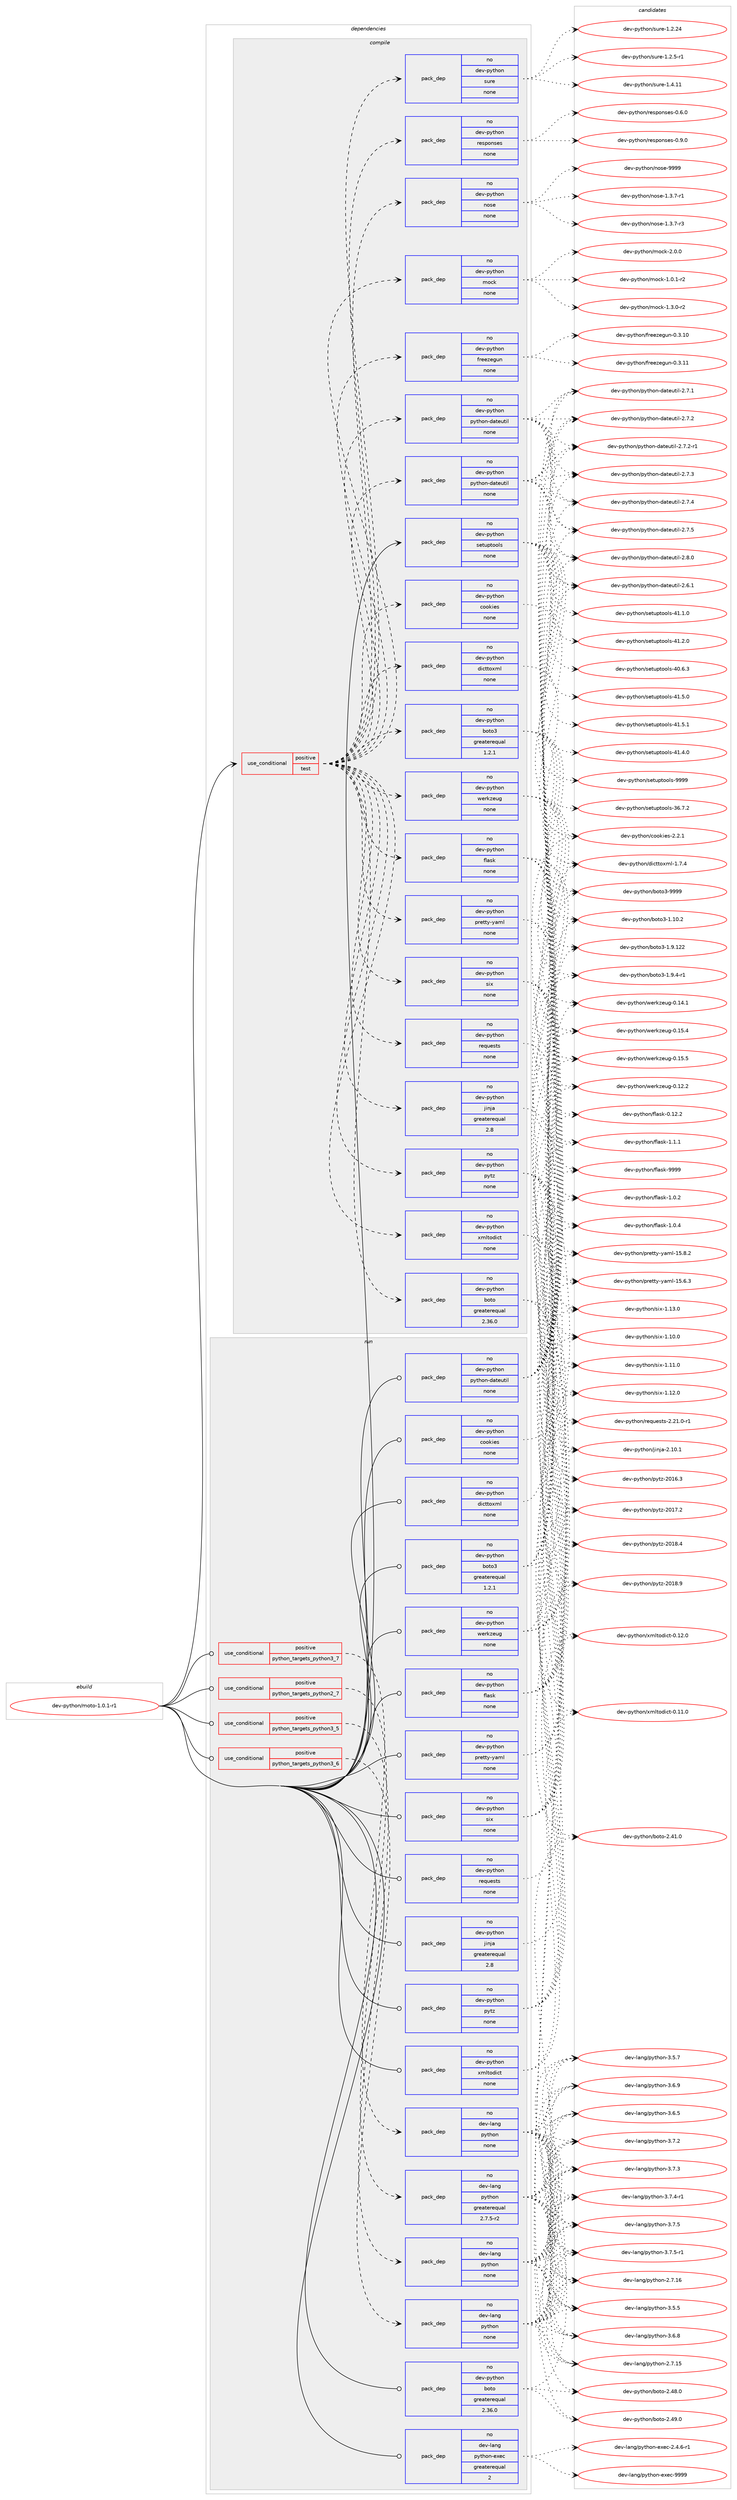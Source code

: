 digraph prolog {

# *************
# Graph options
# *************

newrank=true;
concentrate=true;
compound=true;
graph [rankdir=LR,fontname=Helvetica,fontsize=10,ranksep=1.5];#, ranksep=2.5, nodesep=0.2];
edge  [arrowhead=vee];
node  [fontname=Helvetica,fontsize=10];

# **********
# The ebuild
# **********

subgraph cluster_leftcol {
color=gray;
rank=same;
label=<<i>ebuild</i>>;
id [label="dev-python/moto-1.0.1-r1", color=red, width=4, href="../dev-python/moto-1.0.1-r1.svg"];
}

# ****************
# The dependencies
# ****************

subgraph cluster_midcol {
color=gray;
label=<<i>dependencies</i>>;
subgraph cluster_compile {
fillcolor="#eeeeee";
style=filled;
label=<<i>compile</i>>;
subgraph cond142665 {
dependency615026 [label=<<TABLE BORDER="0" CELLBORDER="1" CELLSPACING="0" CELLPADDING="4"><TR><TD ROWSPAN="3" CELLPADDING="10">use_conditional</TD></TR><TR><TD>positive</TD></TR><TR><TD>test</TD></TR></TABLE>>, shape=none, color=red];
subgraph pack460556 {
dependency615027 [label=<<TABLE BORDER="0" CELLBORDER="1" CELLSPACING="0" CELLPADDING="4" WIDTH="220"><TR><TD ROWSPAN="6" CELLPADDING="30">pack_dep</TD></TR><TR><TD WIDTH="110">no</TD></TR><TR><TD>dev-python</TD></TR><TR><TD>cookies</TD></TR><TR><TD>none</TD></TR><TR><TD></TD></TR></TABLE>>, shape=none, color=blue];
}
dependency615026:e -> dependency615027:w [weight=20,style="dashed",arrowhead="vee"];
subgraph pack460557 {
dependency615028 [label=<<TABLE BORDER="0" CELLBORDER="1" CELLSPACING="0" CELLPADDING="4" WIDTH="220"><TR><TD ROWSPAN="6" CELLPADDING="30">pack_dep</TD></TR><TR><TD WIDTH="110">no</TD></TR><TR><TD>dev-python</TD></TR><TR><TD>dicttoxml</TD></TR><TR><TD>none</TD></TR><TR><TD></TD></TR></TABLE>>, shape=none, color=blue];
}
dependency615026:e -> dependency615028:w [weight=20,style="dashed",arrowhead="vee"];
subgraph pack460558 {
dependency615029 [label=<<TABLE BORDER="0" CELLBORDER="1" CELLSPACING="0" CELLPADDING="4" WIDTH="220"><TR><TD ROWSPAN="6" CELLPADDING="30">pack_dep</TD></TR><TR><TD WIDTH="110">no</TD></TR><TR><TD>dev-python</TD></TR><TR><TD>jinja</TD></TR><TR><TD>greaterequal</TD></TR><TR><TD>2.8</TD></TR></TABLE>>, shape=none, color=blue];
}
dependency615026:e -> dependency615029:w [weight=20,style="dashed",arrowhead="vee"];
subgraph pack460559 {
dependency615030 [label=<<TABLE BORDER="0" CELLBORDER="1" CELLSPACING="0" CELLPADDING="4" WIDTH="220"><TR><TD ROWSPAN="6" CELLPADDING="30">pack_dep</TD></TR><TR><TD WIDTH="110">no</TD></TR><TR><TD>dev-python</TD></TR><TR><TD>boto</TD></TR><TR><TD>greaterequal</TD></TR><TR><TD>2.36.0</TD></TR></TABLE>>, shape=none, color=blue];
}
dependency615026:e -> dependency615030:w [weight=20,style="dashed",arrowhead="vee"];
subgraph pack460560 {
dependency615031 [label=<<TABLE BORDER="0" CELLBORDER="1" CELLSPACING="0" CELLPADDING="4" WIDTH="220"><TR><TD ROWSPAN="6" CELLPADDING="30">pack_dep</TD></TR><TR><TD WIDTH="110">no</TD></TR><TR><TD>dev-python</TD></TR><TR><TD>boto3</TD></TR><TR><TD>greaterequal</TD></TR><TR><TD>1.2.1</TD></TR></TABLE>>, shape=none, color=blue];
}
dependency615026:e -> dependency615031:w [weight=20,style="dashed",arrowhead="vee"];
subgraph pack460561 {
dependency615032 [label=<<TABLE BORDER="0" CELLBORDER="1" CELLSPACING="0" CELLPADDING="4" WIDTH="220"><TR><TD ROWSPAN="6" CELLPADDING="30">pack_dep</TD></TR><TR><TD WIDTH="110">no</TD></TR><TR><TD>dev-python</TD></TR><TR><TD>flask</TD></TR><TR><TD>none</TD></TR><TR><TD></TD></TR></TABLE>>, shape=none, color=blue];
}
dependency615026:e -> dependency615032:w [weight=20,style="dashed",arrowhead="vee"];
subgraph pack460562 {
dependency615033 [label=<<TABLE BORDER="0" CELLBORDER="1" CELLSPACING="0" CELLPADDING="4" WIDTH="220"><TR><TD ROWSPAN="6" CELLPADDING="30">pack_dep</TD></TR><TR><TD WIDTH="110">no</TD></TR><TR><TD>dev-python</TD></TR><TR><TD>pretty-yaml</TD></TR><TR><TD>none</TD></TR><TR><TD></TD></TR></TABLE>>, shape=none, color=blue];
}
dependency615026:e -> dependency615033:w [weight=20,style="dashed",arrowhead="vee"];
subgraph pack460563 {
dependency615034 [label=<<TABLE BORDER="0" CELLBORDER="1" CELLSPACING="0" CELLPADDING="4" WIDTH="220"><TR><TD ROWSPAN="6" CELLPADDING="30">pack_dep</TD></TR><TR><TD WIDTH="110">no</TD></TR><TR><TD>dev-python</TD></TR><TR><TD>python-dateutil</TD></TR><TR><TD>none</TD></TR><TR><TD></TD></TR></TABLE>>, shape=none, color=blue];
}
dependency615026:e -> dependency615034:w [weight=20,style="dashed",arrowhead="vee"];
subgraph pack460564 {
dependency615035 [label=<<TABLE BORDER="0" CELLBORDER="1" CELLSPACING="0" CELLPADDING="4" WIDTH="220"><TR><TD ROWSPAN="6" CELLPADDING="30">pack_dep</TD></TR><TR><TD WIDTH="110">no</TD></TR><TR><TD>dev-python</TD></TR><TR><TD>pytz</TD></TR><TR><TD>none</TD></TR><TR><TD></TD></TR></TABLE>>, shape=none, color=blue];
}
dependency615026:e -> dependency615035:w [weight=20,style="dashed",arrowhead="vee"];
subgraph pack460565 {
dependency615036 [label=<<TABLE BORDER="0" CELLBORDER="1" CELLSPACING="0" CELLPADDING="4" WIDTH="220"><TR><TD ROWSPAN="6" CELLPADDING="30">pack_dep</TD></TR><TR><TD WIDTH="110">no</TD></TR><TR><TD>dev-python</TD></TR><TR><TD>python-dateutil</TD></TR><TR><TD>none</TD></TR><TR><TD></TD></TR></TABLE>>, shape=none, color=blue];
}
dependency615026:e -> dependency615036:w [weight=20,style="dashed",arrowhead="vee"];
subgraph pack460566 {
dependency615037 [label=<<TABLE BORDER="0" CELLBORDER="1" CELLSPACING="0" CELLPADDING="4" WIDTH="220"><TR><TD ROWSPAN="6" CELLPADDING="30">pack_dep</TD></TR><TR><TD WIDTH="110">no</TD></TR><TR><TD>dev-python</TD></TR><TR><TD>requests</TD></TR><TR><TD>none</TD></TR><TR><TD></TD></TR></TABLE>>, shape=none, color=blue];
}
dependency615026:e -> dependency615037:w [weight=20,style="dashed",arrowhead="vee"];
subgraph pack460567 {
dependency615038 [label=<<TABLE BORDER="0" CELLBORDER="1" CELLSPACING="0" CELLPADDING="4" WIDTH="220"><TR><TD ROWSPAN="6" CELLPADDING="30">pack_dep</TD></TR><TR><TD WIDTH="110">no</TD></TR><TR><TD>dev-python</TD></TR><TR><TD>xmltodict</TD></TR><TR><TD>none</TD></TR><TR><TD></TD></TR></TABLE>>, shape=none, color=blue];
}
dependency615026:e -> dependency615038:w [weight=20,style="dashed",arrowhead="vee"];
subgraph pack460568 {
dependency615039 [label=<<TABLE BORDER="0" CELLBORDER="1" CELLSPACING="0" CELLPADDING="4" WIDTH="220"><TR><TD ROWSPAN="6" CELLPADDING="30">pack_dep</TD></TR><TR><TD WIDTH="110">no</TD></TR><TR><TD>dev-python</TD></TR><TR><TD>six</TD></TR><TR><TD>none</TD></TR><TR><TD></TD></TR></TABLE>>, shape=none, color=blue];
}
dependency615026:e -> dependency615039:w [weight=20,style="dashed",arrowhead="vee"];
subgraph pack460569 {
dependency615040 [label=<<TABLE BORDER="0" CELLBORDER="1" CELLSPACING="0" CELLPADDING="4" WIDTH="220"><TR><TD ROWSPAN="6" CELLPADDING="30">pack_dep</TD></TR><TR><TD WIDTH="110">no</TD></TR><TR><TD>dev-python</TD></TR><TR><TD>werkzeug</TD></TR><TR><TD>none</TD></TR><TR><TD></TD></TR></TABLE>>, shape=none, color=blue];
}
dependency615026:e -> dependency615040:w [weight=20,style="dashed",arrowhead="vee"];
subgraph pack460570 {
dependency615041 [label=<<TABLE BORDER="0" CELLBORDER="1" CELLSPACING="0" CELLPADDING="4" WIDTH="220"><TR><TD ROWSPAN="6" CELLPADDING="30">pack_dep</TD></TR><TR><TD WIDTH="110">no</TD></TR><TR><TD>dev-python</TD></TR><TR><TD>freezegun</TD></TR><TR><TD>none</TD></TR><TR><TD></TD></TR></TABLE>>, shape=none, color=blue];
}
dependency615026:e -> dependency615041:w [weight=20,style="dashed",arrowhead="vee"];
subgraph pack460571 {
dependency615042 [label=<<TABLE BORDER="0" CELLBORDER="1" CELLSPACING="0" CELLPADDING="4" WIDTH="220"><TR><TD ROWSPAN="6" CELLPADDING="30">pack_dep</TD></TR><TR><TD WIDTH="110">no</TD></TR><TR><TD>dev-python</TD></TR><TR><TD>mock</TD></TR><TR><TD>none</TD></TR><TR><TD></TD></TR></TABLE>>, shape=none, color=blue];
}
dependency615026:e -> dependency615042:w [weight=20,style="dashed",arrowhead="vee"];
subgraph pack460572 {
dependency615043 [label=<<TABLE BORDER="0" CELLBORDER="1" CELLSPACING="0" CELLPADDING="4" WIDTH="220"><TR><TD ROWSPAN="6" CELLPADDING="30">pack_dep</TD></TR><TR><TD WIDTH="110">no</TD></TR><TR><TD>dev-python</TD></TR><TR><TD>nose</TD></TR><TR><TD>none</TD></TR><TR><TD></TD></TR></TABLE>>, shape=none, color=blue];
}
dependency615026:e -> dependency615043:w [weight=20,style="dashed",arrowhead="vee"];
subgraph pack460573 {
dependency615044 [label=<<TABLE BORDER="0" CELLBORDER="1" CELLSPACING="0" CELLPADDING="4" WIDTH="220"><TR><TD ROWSPAN="6" CELLPADDING="30">pack_dep</TD></TR><TR><TD WIDTH="110">no</TD></TR><TR><TD>dev-python</TD></TR><TR><TD>responses</TD></TR><TR><TD>none</TD></TR><TR><TD></TD></TR></TABLE>>, shape=none, color=blue];
}
dependency615026:e -> dependency615044:w [weight=20,style="dashed",arrowhead="vee"];
subgraph pack460574 {
dependency615045 [label=<<TABLE BORDER="0" CELLBORDER="1" CELLSPACING="0" CELLPADDING="4" WIDTH="220"><TR><TD ROWSPAN="6" CELLPADDING="30">pack_dep</TD></TR><TR><TD WIDTH="110">no</TD></TR><TR><TD>dev-python</TD></TR><TR><TD>sure</TD></TR><TR><TD>none</TD></TR><TR><TD></TD></TR></TABLE>>, shape=none, color=blue];
}
dependency615026:e -> dependency615045:w [weight=20,style="dashed",arrowhead="vee"];
}
id:e -> dependency615026:w [weight=20,style="solid",arrowhead="vee"];
subgraph pack460575 {
dependency615046 [label=<<TABLE BORDER="0" CELLBORDER="1" CELLSPACING="0" CELLPADDING="4" WIDTH="220"><TR><TD ROWSPAN="6" CELLPADDING="30">pack_dep</TD></TR><TR><TD WIDTH="110">no</TD></TR><TR><TD>dev-python</TD></TR><TR><TD>setuptools</TD></TR><TR><TD>none</TD></TR><TR><TD></TD></TR></TABLE>>, shape=none, color=blue];
}
id:e -> dependency615046:w [weight=20,style="solid",arrowhead="vee"];
}
subgraph cluster_compileandrun {
fillcolor="#eeeeee";
style=filled;
label=<<i>compile and run</i>>;
}
subgraph cluster_run {
fillcolor="#eeeeee";
style=filled;
label=<<i>run</i>>;
subgraph cond142666 {
dependency615047 [label=<<TABLE BORDER="0" CELLBORDER="1" CELLSPACING="0" CELLPADDING="4"><TR><TD ROWSPAN="3" CELLPADDING="10">use_conditional</TD></TR><TR><TD>positive</TD></TR><TR><TD>python_targets_python2_7</TD></TR></TABLE>>, shape=none, color=red];
subgraph pack460576 {
dependency615048 [label=<<TABLE BORDER="0" CELLBORDER="1" CELLSPACING="0" CELLPADDING="4" WIDTH="220"><TR><TD ROWSPAN="6" CELLPADDING="30">pack_dep</TD></TR><TR><TD WIDTH="110">no</TD></TR><TR><TD>dev-lang</TD></TR><TR><TD>python</TD></TR><TR><TD>greaterequal</TD></TR><TR><TD>2.7.5-r2</TD></TR></TABLE>>, shape=none, color=blue];
}
dependency615047:e -> dependency615048:w [weight=20,style="dashed",arrowhead="vee"];
}
id:e -> dependency615047:w [weight=20,style="solid",arrowhead="odot"];
subgraph cond142667 {
dependency615049 [label=<<TABLE BORDER="0" CELLBORDER="1" CELLSPACING="0" CELLPADDING="4"><TR><TD ROWSPAN="3" CELLPADDING="10">use_conditional</TD></TR><TR><TD>positive</TD></TR><TR><TD>python_targets_python3_5</TD></TR></TABLE>>, shape=none, color=red];
subgraph pack460577 {
dependency615050 [label=<<TABLE BORDER="0" CELLBORDER="1" CELLSPACING="0" CELLPADDING="4" WIDTH="220"><TR><TD ROWSPAN="6" CELLPADDING="30">pack_dep</TD></TR><TR><TD WIDTH="110">no</TD></TR><TR><TD>dev-lang</TD></TR><TR><TD>python</TD></TR><TR><TD>none</TD></TR><TR><TD></TD></TR></TABLE>>, shape=none, color=blue];
}
dependency615049:e -> dependency615050:w [weight=20,style="dashed",arrowhead="vee"];
}
id:e -> dependency615049:w [weight=20,style="solid",arrowhead="odot"];
subgraph cond142668 {
dependency615051 [label=<<TABLE BORDER="0" CELLBORDER="1" CELLSPACING="0" CELLPADDING="4"><TR><TD ROWSPAN="3" CELLPADDING="10">use_conditional</TD></TR><TR><TD>positive</TD></TR><TR><TD>python_targets_python3_6</TD></TR></TABLE>>, shape=none, color=red];
subgraph pack460578 {
dependency615052 [label=<<TABLE BORDER="0" CELLBORDER="1" CELLSPACING="0" CELLPADDING="4" WIDTH="220"><TR><TD ROWSPAN="6" CELLPADDING="30">pack_dep</TD></TR><TR><TD WIDTH="110">no</TD></TR><TR><TD>dev-lang</TD></TR><TR><TD>python</TD></TR><TR><TD>none</TD></TR><TR><TD></TD></TR></TABLE>>, shape=none, color=blue];
}
dependency615051:e -> dependency615052:w [weight=20,style="dashed",arrowhead="vee"];
}
id:e -> dependency615051:w [weight=20,style="solid",arrowhead="odot"];
subgraph cond142669 {
dependency615053 [label=<<TABLE BORDER="0" CELLBORDER="1" CELLSPACING="0" CELLPADDING="4"><TR><TD ROWSPAN="3" CELLPADDING="10">use_conditional</TD></TR><TR><TD>positive</TD></TR><TR><TD>python_targets_python3_7</TD></TR></TABLE>>, shape=none, color=red];
subgraph pack460579 {
dependency615054 [label=<<TABLE BORDER="0" CELLBORDER="1" CELLSPACING="0" CELLPADDING="4" WIDTH="220"><TR><TD ROWSPAN="6" CELLPADDING="30">pack_dep</TD></TR><TR><TD WIDTH="110">no</TD></TR><TR><TD>dev-lang</TD></TR><TR><TD>python</TD></TR><TR><TD>none</TD></TR><TR><TD></TD></TR></TABLE>>, shape=none, color=blue];
}
dependency615053:e -> dependency615054:w [weight=20,style="dashed",arrowhead="vee"];
}
id:e -> dependency615053:w [weight=20,style="solid",arrowhead="odot"];
subgraph pack460580 {
dependency615055 [label=<<TABLE BORDER="0" CELLBORDER="1" CELLSPACING="0" CELLPADDING="4" WIDTH="220"><TR><TD ROWSPAN="6" CELLPADDING="30">pack_dep</TD></TR><TR><TD WIDTH="110">no</TD></TR><TR><TD>dev-lang</TD></TR><TR><TD>python-exec</TD></TR><TR><TD>greaterequal</TD></TR><TR><TD>2</TD></TR></TABLE>>, shape=none, color=blue];
}
id:e -> dependency615055:w [weight=20,style="solid",arrowhead="odot"];
subgraph pack460581 {
dependency615056 [label=<<TABLE BORDER="0" CELLBORDER="1" CELLSPACING="0" CELLPADDING="4" WIDTH="220"><TR><TD ROWSPAN="6" CELLPADDING="30">pack_dep</TD></TR><TR><TD WIDTH="110">no</TD></TR><TR><TD>dev-python</TD></TR><TR><TD>boto</TD></TR><TR><TD>greaterequal</TD></TR><TR><TD>2.36.0</TD></TR></TABLE>>, shape=none, color=blue];
}
id:e -> dependency615056:w [weight=20,style="solid",arrowhead="odot"];
subgraph pack460582 {
dependency615057 [label=<<TABLE BORDER="0" CELLBORDER="1" CELLSPACING="0" CELLPADDING="4" WIDTH="220"><TR><TD ROWSPAN="6" CELLPADDING="30">pack_dep</TD></TR><TR><TD WIDTH="110">no</TD></TR><TR><TD>dev-python</TD></TR><TR><TD>boto3</TD></TR><TR><TD>greaterequal</TD></TR><TR><TD>1.2.1</TD></TR></TABLE>>, shape=none, color=blue];
}
id:e -> dependency615057:w [weight=20,style="solid",arrowhead="odot"];
subgraph pack460583 {
dependency615058 [label=<<TABLE BORDER="0" CELLBORDER="1" CELLSPACING="0" CELLPADDING="4" WIDTH="220"><TR><TD ROWSPAN="6" CELLPADDING="30">pack_dep</TD></TR><TR><TD WIDTH="110">no</TD></TR><TR><TD>dev-python</TD></TR><TR><TD>cookies</TD></TR><TR><TD>none</TD></TR><TR><TD></TD></TR></TABLE>>, shape=none, color=blue];
}
id:e -> dependency615058:w [weight=20,style="solid",arrowhead="odot"];
subgraph pack460584 {
dependency615059 [label=<<TABLE BORDER="0" CELLBORDER="1" CELLSPACING="0" CELLPADDING="4" WIDTH="220"><TR><TD ROWSPAN="6" CELLPADDING="30">pack_dep</TD></TR><TR><TD WIDTH="110">no</TD></TR><TR><TD>dev-python</TD></TR><TR><TD>dicttoxml</TD></TR><TR><TD>none</TD></TR><TR><TD></TD></TR></TABLE>>, shape=none, color=blue];
}
id:e -> dependency615059:w [weight=20,style="solid",arrowhead="odot"];
subgraph pack460585 {
dependency615060 [label=<<TABLE BORDER="0" CELLBORDER="1" CELLSPACING="0" CELLPADDING="4" WIDTH="220"><TR><TD ROWSPAN="6" CELLPADDING="30">pack_dep</TD></TR><TR><TD WIDTH="110">no</TD></TR><TR><TD>dev-python</TD></TR><TR><TD>flask</TD></TR><TR><TD>none</TD></TR><TR><TD></TD></TR></TABLE>>, shape=none, color=blue];
}
id:e -> dependency615060:w [weight=20,style="solid",arrowhead="odot"];
subgraph pack460586 {
dependency615061 [label=<<TABLE BORDER="0" CELLBORDER="1" CELLSPACING="0" CELLPADDING="4" WIDTH="220"><TR><TD ROWSPAN="6" CELLPADDING="30">pack_dep</TD></TR><TR><TD WIDTH="110">no</TD></TR><TR><TD>dev-python</TD></TR><TR><TD>jinja</TD></TR><TR><TD>greaterequal</TD></TR><TR><TD>2.8</TD></TR></TABLE>>, shape=none, color=blue];
}
id:e -> dependency615061:w [weight=20,style="solid",arrowhead="odot"];
subgraph pack460587 {
dependency615062 [label=<<TABLE BORDER="0" CELLBORDER="1" CELLSPACING="0" CELLPADDING="4" WIDTH="220"><TR><TD ROWSPAN="6" CELLPADDING="30">pack_dep</TD></TR><TR><TD WIDTH="110">no</TD></TR><TR><TD>dev-python</TD></TR><TR><TD>pretty-yaml</TD></TR><TR><TD>none</TD></TR><TR><TD></TD></TR></TABLE>>, shape=none, color=blue];
}
id:e -> dependency615062:w [weight=20,style="solid",arrowhead="odot"];
subgraph pack460588 {
dependency615063 [label=<<TABLE BORDER="0" CELLBORDER="1" CELLSPACING="0" CELLPADDING="4" WIDTH="220"><TR><TD ROWSPAN="6" CELLPADDING="30">pack_dep</TD></TR><TR><TD WIDTH="110">no</TD></TR><TR><TD>dev-python</TD></TR><TR><TD>python-dateutil</TD></TR><TR><TD>none</TD></TR><TR><TD></TD></TR></TABLE>>, shape=none, color=blue];
}
id:e -> dependency615063:w [weight=20,style="solid",arrowhead="odot"];
subgraph pack460589 {
dependency615064 [label=<<TABLE BORDER="0" CELLBORDER="1" CELLSPACING="0" CELLPADDING="4" WIDTH="220"><TR><TD ROWSPAN="6" CELLPADDING="30">pack_dep</TD></TR><TR><TD WIDTH="110">no</TD></TR><TR><TD>dev-python</TD></TR><TR><TD>pytz</TD></TR><TR><TD>none</TD></TR><TR><TD></TD></TR></TABLE>>, shape=none, color=blue];
}
id:e -> dependency615064:w [weight=20,style="solid",arrowhead="odot"];
subgraph pack460590 {
dependency615065 [label=<<TABLE BORDER="0" CELLBORDER="1" CELLSPACING="0" CELLPADDING="4" WIDTH="220"><TR><TD ROWSPAN="6" CELLPADDING="30">pack_dep</TD></TR><TR><TD WIDTH="110">no</TD></TR><TR><TD>dev-python</TD></TR><TR><TD>requests</TD></TR><TR><TD>none</TD></TR><TR><TD></TD></TR></TABLE>>, shape=none, color=blue];
}
id:e -> dependency615065:w [weight=20,style="solid",arrowhead="odot"];
subgraph pack460591 {
dependency615066 [label=<<TABLE BORDER="0" CELLBORDER="1" CELLSPACING="0" CELLPADDING="4" WIDTH="220"><TR><TD ROWSPAN="6" CELLPADDING="30">pack_dep</TD></TR><TR><TD WIDTH="110">no</TD></TR><TR><TD>dev-python</TD></TR><TR><TD>six</TD></TR><TR><TD>none</TD></TR><TR><TD></TD></TR></TABLE>>, shape=none, color=blue];
}
id:e -> dependency615066:w [weight=20,style="solid",arrowhead="odot"];
subgraph pack460592 {
dependency615067 [label=<<TABLE BORDER="0" CELLBORDER="1" CELLSPACING="0" CELLPADDING="4" WIDTH="220"><TR><TD ROWSPAN="6" CELLPADDING="30">pack_dep</TD></TR><TR><TD WIDTH="110">no</TD></TR><TR><TD>dev-python</TD></TR><TR><TD>werkzeug</TD></TR><TR><TD>none</TD></TR><TR><TD></TD></TR></TABLE>>, shape=none, color=blue];
}
id:e -> dependency615067:w [weight=20,style="solid",arrowhead="odot"];
subgraph pack460593 {
dependency615068 [label=<<TABLE BORDER="0" CELLBORDER="1" CELLSPACING="0" CELLPADDING="4" WIDTH="220"><TR><TD ROWSPAN="6" CELLPADDING="30">pack_dep</TD></TR><TR><TD WIDTH="110">no</TD></TR><TR><TD>dev-python</TD></TR><TR><TD>xmltodict</TD></TR><TR><TD>none</TD></TR><TR><TD></TD></TR></TABLE>>, shape=none, color=blue];
}
id:e -> dependency615068:w [weight=20,style="solid",arrowhead="odot"];
}
}

# **************
# The candidates
# **************

subgraph cluster_choices {
rank=same;
color=gray;
label=<<i>candidates</i>>;

subgraph choice460556 {
color=black;
nodesep=1;
choice100101118451121211161041111104799111111107105101115455046504649 [label="dev-python/cookies-2.2.1", color=red, width=4,href="../dev-python/cookies-2.2.1.svg"];
dependency615027:e -> choice100101118451121211161041111104799111111107105101115455046504649:w [style=dotted,weight="100"];
}
subgraph choice460557 {
color=black;
nodesep=1;
choice100101118451121211161041111104710010599116116111120109108454946554652 [label="dev-python/dicttoxml-1.7.4", color=red, width=4,href="../dev-python/dicttoxml-1.7.4.svg"];
dependency615028:e -> choice100101118451121211161041111104710010599116116111120109108454946554652:w [style=dotted,weight="100"];
}
subgraph choice460558 {
color=black;
nodesep=1;
choice10010111845112121116104111110471061051101069745504649484649 [label="dev-python/jinja-2.10.1", color=red, width=4,href="../dev-python/jinja-2.10.1.svg"];
dependency615029:e -> choice10010111845112121116104111110471061051101069745504649484649:w [style=dotted,weight="100"];
}
subgraph choice460559 {
color=black;
nodesep=1;
choice10010111845112121116104111110479811111611145504652494648 [label="dev-python/boto-2.41.0", color=red, width=4,href="../dev-python/boto-2.41.0.svg"];
choice10010111845112121116104111110479811111611145504652564648 [label="dev-python/boto-2.48.0", color=red, width=4,href="../dev-python/boto-2.48.0.svg"];
choice10010111845112121116104111110479811111611145504652574648 [label="dev-python/boto-2.49.0", color=red, width=4,href="../dev-python/boto-2.49.0.svg"];
dependency615030:e -> choice10010111845112121116104111110479811111611145504652494648:w [style=dotted,weight="100"];
dependency615030:e -> choice10010111845112121116104111110479811111611145504652564648:w [style=dotted,weight="100"];
dependency615030:e -> choice10010111845112121116104111110479811111611145504652574648:w [style=dotted,weight="100"];
}
subgraph choice460560 {
color=black;
nodesep=1;
choice1001011184511212111610411111047981111161115145494649484650 [label="dev-python/boto3-1.10.2", color=red, width=4,href="../dev-python/boto3-1.10.2.svg"];
choice100101118451121211161041111104798111116111514549465746495050 [label="dev-python/boto3-1.9.122", color=red, width=4,href="../dev-python/boto3-1.9.122.svg"];
choice100101118451121211161041111104798111116111514549465746524511449 [label="dev-python/boto3-1.9.4-r1", color=red, width=4,href="../dev-python/boto3-1.9.4-r1.svg"];
choice100101118451121211161041111104798111116111514557575757 [label="dev-python/boto3-9999", color=red, width=4,href="../dev-python/boto3-9999.svg"];
dependency615031:e -> choice1001011184511212111610411111047981111161115145494649484650:w [style=dotted,weight="100"];
dependency615031:e -> choice100101118451121211161041111104798111116111514549465746495050:w [style=dotted,weight="100"];
dependency615031:e -> choice100101118451121211161041111104798111116111514549465746524511449:w [style=dotted,weight="100"];
dependency615031:e -> choice100101118451121211161041111104798111116111514557575757:w [style=dotted,weight="100"];
}
subgraph choice460561 {
color=black;
nodesep=1;
choice10010111845112121116104111110471021089711510745484649504650 [label="dev-python/flask-0.12.2", color=red, width=4,href="../dev-python/flask-0.12.2.svg"];
choice100101118451121211161041111104710210897115107454946484650 [label="dev-python/flask-1.0.2", color=red, width=4,href="../dev-python/flask-1.0.2.svg"];
choice100101118451121211161041111104710210897115107454946484652 [label="dev-python/flask-1.0.4", color=red, width=4,href="../dev-python/flask-1.0.4.svg"];
choice100101118451121211161041111104710210897115107454946494649 [label="dev-python/flask-1.1.1", color=red, width=4,href="../dev-python/flask-1.1.1.svg"];
choice1001011184511212111610411111047102108971151074557575757 [label="dev-python/flask-9999", color=red, width=4,href="../dev-python/flask-9999.svg"];
dependency615032:e -> choice10010111845112121116104111110471021089711510745484649504650:w [style=dotted,weight="100"];
dependency615032:e -> choice100101118451121211161041111104710210897115107454946484650:w [style=dotted,weight="100"];
dependency615032:e -> choice100101118451121211161041111104710210897115107454946484652:w [style=dotted,weight="100"];
dependency615032:e -> choice100101118451121211161041111104710210897115107454946494649:w [style=dotted,weight="100"];
dependency615032:e -> choice1001011184511212111610411111047102108971151074557575757:w [style=dotted,weight="100"];
}
subgraph choice460562 {
color=black;
nodesep=1;
choice1001011184511212111610411111047112114101116116121451219710910845495346544651 [label="dev-python/pretty-yaml-15.6.3", color=red, width=4,href="../dev-python/pretty-yaml-15.6.3.svg"];
choice1001011184511212111610411111047112114101116116121451219710910845495346564650 [label="dev-python/pretty-yaml-15.8.2", color=red, width=4,href="../dev-python/pretty-yaml-15.8.2.svg"];
dependency615033:e -> choice1001011184511212111610411111047112114101116116121451219710910845495346544651:w [style=dotted,weight="100"];
dependency615033:e -> choice1001011184511212111610411111047112114101116116121451219710910845495346564650:w [style=dotted,weight="100"];
}
subgraph choice460563 {
color=black;
nodesep=1;
choice10010111845112121116104111110471121211161041111104510097116101117116105108455046544649 [label="dev-python/python-dateutil-2.6.1", color=red, width=4,href="../dev-python/python-dateutil-2.6.1.svg"];
choice10010111845112121116104111110471121211161041111104510097116101117116105108455046554649 [label="dev-python/python-dateutil-2.7.1", color=red, width=4,href="../dev-python/python-dateutil-2.7.1.svg"];
choice10010111845112121116104111110471121211161041111104510097116101117116105108455046554650 [label="dev-python/python-dateutil-2.7.2", color=red, width=4,href="../dev-python/python-dateutil-2.7.2.svg"];
choice100101118451121211161041111104711212111610411111045100971161011171161051084550465546504511449 [label="dev-python/python-dateutil-2.7.2-r1", color=red, width=4,href="../dev-python/python-dateutil-2.7.2-r1.svg"];
choice10010111845112121116104111110471121211161041111104510097116101117116105108455046554651 [label="dev-python/python-dateutil-2.7.3", color=red, width=4,href="../dev-python/python-dateutil-2.7.3.svg"];
choice10010111845112121116104111110471121211161041111104510097116101117116105108455046554652 [label="dev-python/python-dateutil-2.7.4", color=red, width=4,href="../dev-python/python-dateutil-2.7.4.svg"];
choice10010111845112121116104111110471121211161041111104510097116101117116105108455046554653 [label="dev-python/python-dateutil-2.7.5", color=red, width=4,href="../dev-python/python-dateutil-2.7.5.svg"];
choice10010111845112121116104111110471121211161041111104510097116101117116105108455046564648 [label="dev-python/python-dateutil-2.8.0", color=red, width=4,href="../dev-python/python-dateutil-2.8.0.svg"];
dependency615034:e -> choice10010111845112121116104111110471121211161041111104510097116101117116105108455046544649:w [style=dotted,weight="100"];
dependency615034:e -> choice10010111845112121116104111110471121211161041111104510097116101117116105108455046554649:w [style=dotted,weight="100"];
dependency615034:e -> choice10010111845112121116104111110471121211161041111104510097116101117116105108455046554650:w [style=dotted,weight="100"];
dependency615034:e -> choice100101118451121211161041111104711212111610411111045100971161011171161051084550465546504511449:w [style=dotted,weight="100"];
dependency615034:e -> choice10010111845112121116104111110471121211161041111104510097116101117116105108455046554651:w [style=dotted,weight="100"];
dependency615034:e -> choice10010111845112121116104111110471121211161041111104510097116101117116105108455046554652:w [style=dotted,weight="100"];
dependency615034:e -> choice10010111845112121116104111110471121211161041111104510097116101117116105108455046554653:w [style=dotted,weight="100"];
dependency615034:e -> choice10010111845112121116104111110471121211161041111104510097116101117116105108455046564648:w [style=dotted,weight="100"];
}
subgraph choice460564 {
color=black;
nodesep=1;
choice100101118451121211161041111104711212111612245504849544651 [label="dev-python/pytz-2016.3", color=red, width=4,href="../dev-python/pytz-2016.3.svg"];
choice100101118451121211161041111104711212111612245504849554650 [label="dev-python/pytz-2017.2", color=red, width=4,href="../dev-python/pytz-2017.2.svg"];
choice100101118451121211161041111104711212111612245504849564652 [label="dev-python/pytz-2018.4", color=red, width=4,href="../dev-python/pytz-2018.4.svg"];
choice100101118451121211161041111104711212111612245504849564657 [label="dev-python/pytz-2018.9", color=red, width=4,href="../dev-python/pytz-2018.9.svg"];
dependency615035:e -> choice100101118451121211161041111104711212111612245504849544651:w [style=dotted,weight="100"];
dependency615035:e -> choice100101118451121211161041111104711212111612245504849554650:w [style=dotted,weight="100"];
dependency615035:e -> choice100101118451121211161041111104711212111612245504849564652:w [style=dotted,weight="100"];
dependency615035:e -> choice100101118451121211161041111104711212111612245504849564657:w [style=dotted,weight="100"];
}
subgraph choice460565 {
color=black;
nodesep=1;
choice10010111845112121116104111110471121211161041111104510097116101117116105108455046544649 [label="dev-python/python-dateutil-2.6.1", color=red, width=4,href="../dev-python/python-dateutil-2.6.1.svg"];
choice10010111845112121116104111110471121211161041111104510097116101117116105108455046554649 [label="dev-python/python-dateutil-2.7.1", color=red, width=4,href="../dev-python/python-dateutil-2.7.1.svg"];
choice10010111845112121116104111110471121211161041111104510097116101117116105108455046554650 [label="dev-python/python-dateutil-2.7.2", color=red, width=4,href="../dev-python/python-dateutil-2.7.2.svg"];
choice100101118451121211161041111104711212111610411111045100971161011171161051084550465546504511449 [label="dev-python/python-dateutil-2.7.2-r1", color=red, width=4,href="../dev-python/python-dateutil-2.7.2-r1.svg"];
choice10010111845112121116104111110471121211161041111104510097116101117116105108455046554651 [label="dev-python/python-dateutil-2.7.3", color=red, width=4,href="../dev-python/python-dateutil-2.7.3.svg"];
choice10010111845112121116104111110471121211161041111104510097116101117116105108455046554652 [label="dev-python/python-dateutil-2.7.4", color=red, width=4,href="../dev-python/python-dateutil-2.7.4.svg"];
choice10010111845112121116104111110471121211161041111104510097116101117116105108455046554653 [label="dev-python/python-dateutil-2.7.5", color=red, width=4,href="../dev-python/python-dateutil-2.7.5.svg"];
choice10010111845112121116104111110471121211161041111104510097116101117116105108455046564648 [label="dev-python/python-dateutil-2.8.0", color=red, width=4,href="../dev-python/python-dateutil-2.8.0.svg"];
dependency615036:e -> choice10010111845112121116104111110471121211161041111104510097116101117116105108455046544649:w [style=dotted,weight="100"];
dependency615036:e -> choice10010111845112121116104111110471121211161041111104510097116101117116105108455046554649:w [style=dotted,weight="100"];
dependency615036:e -> choice10010111845112121116104111110471121211161041111104510097116101117116105108455046554650:w [style=dotted,weight="100"];
dependency615036:e -> choice100101118451121211161041111104711212111610411111045100971161011171161051084550465546504511449:w [style=dotted,weight="100"];
dependency615036:e -> choice10010111845112121116104111110471121211161041111104510097116101117116105108455046554651:w [style=dotted,weight="100"];
dependency615036:e -> choice10010111845112121116104111110471121211161041111104510097116101117116105108455046554652:w [style=dotted,weight="100"];
dependency615036:e -> choice10010111845112121116104111110471121211161041111104510097116101117116105108455046554653:w [style=dotted,weight="100"];
dependency615036:e -> choice10010111845112121116104111110471121211161041111104510097116101117116105108455046564648:w [style=dotted,weight="100"];
}
subgraph choice460566 {
color=black;
nodesep=1;
choice1001011184511212111610411111047114101113117101115116115455046504946484511449 [label="dev-python/requests-2.21.0-r1", color=red, width=4,href="../dev-python/requests-2.21.0-r1.svg"];
dependency615037:e -> choice1001011184511212111610411111047114101113117101115116115455046504946484511449:w [style=dotted,weight="100"];
}
subgraph choice460567 {
color=black;
nodesep=1;
choice10010111845112121116104111110471201091081161111001059911645484649494648 [label="dev-python/xmltodict-0.11.0", color=red, width=4,href="../dev-python/xmltodict-0.11.0.svg"];
choice10010111845112121116104111110471201091081161111001059911645484649504648 [label="dev-python/xmltodict-0.12.0", color=red, width=4,href="../dev-python/xmltodict-0.12.0.svg"];
dependency615038:e -> choice10010111845112121116104111110471201091081161111001059911645484649494648:w [style=dotted,weight="100"];
dependency615038:e -> choice10010111845112121116104111110471201091081161111001059911645484649504648:w [style=dotted,weight="100"];
}
subgraph choice460568 {
color=black;
nodesep=1;
choice100101118451121211161041111104711510512045494649484648 [label="dev-python/six-1.10.0", color=red, width=4,href="../dev-python/six-1.10.0.svg"];
choice100101118451121211161041111104711510512045494649494648 [label="dev-python/six-1.11.0", color=red, width=4,href="../dev-python/six-1.11.0.svg"];
choice100101118451121211161041111104711510512045494649504648 [label="dev-python/six-1.12.0", color=red, width=4,href="../dev-python/six-1.12.0.svg"];
choice100101118451121211161041111104711510512045494649514648 [label="dev-python/six-1.13.0", color=red, width=4,href="../dev-python/six-1.13.0.svg"];
dependency615039:e -> choice100101118451121211161041111104711510512045494649484648:w [style=dotted,weight="100"];
dependency615039:e -> choice100101118451121211161041111104711510512045494649494648:w [style=dotted,weight="100"];
dependency615039:e -> choice100101118451121211161041111104711510512045494649504648:w [style=dotted,weight="100"];
dependency615039:e -> choice100101118451121211161041111104711510512045494649514648:w [style=dotted,weight="100"];
}
subgraph choice460569 {
color=black;
nodesep=1;
choice100101118451121211161041111104711910111410712210111710345484649504650 [label="dev-python/werkzeug-0.12.2", color=red, width=4,href="../dev-python/werkzeug-0.12.2.svg"];
choice100101118451121211161041111104711910111410712210111710345484649524649 [label="dev-python/werkzeug-0.14.1", color=red, width=4,href="../dev-python/werkzeug-0.14.1.svg"];
choice100101118451121211161041111104711910111410712210111710345484649534652 [label="dev-python/werkzeug-0.15.4", color=red, width=4,href="../dev-python/werkzeug-0.15.4.svg"];
choice100101118451121211161041111104711910111410712210111710345484649534653 [label="dev-python/werkzeug-0.15.5", color=red, width=4,href="../dev-python/werkzeug-0.15.5.svg"];
dependency615040:e -> choice100101118451121211161041111104711910111410712210111710345484649504650:w [style=dotted,weight="100"];
dependency615040:e -> choice100101118451121211161041111104711910111410712210111710345484649524649:w [style=dotted,weight="100"];
dependency615040:e -> choice100101118451121211161041111104711910111410712210111710345484649534652:w [style=dotted,weight="100"];
dependency615040:e -> choice100101118451121211161041111104711910111410712210111710345484649534653:w [style=dotted,weight="100"];
}
subgraph choice460570 {
color=black;
nodesep=1;
choice100101118451121211161041111104710211410110112210110311711045484651464948 [label="dev-python/freezegun-0.3.10", color=red, width=4,href="../dev-python/freezegun-0.3.10.svg"];
choice100101118451121211161041111104710211410110112210110311711045484651464949 [label="dev-python/freezegun-0.3.11", color=red, width=4,href="../dev-python/freezegun-0.3.11.svg"];
dependency615041:e -> choice100101118451121211161041111104710211410110112210110311711045484651464948:w [style=dotted,weight="100"];
dependency615041:e -> choice100101118451121211161041111104710211410110112210110311711045484651464949:w [style=dotted,weight="100"];
}
subgraph choice460571 {
color=black;
nodesep=1;
choice1001011184511212111610411111047109111991074549464846494511450 [label="dev-python/mock-1.0.1-r2", color=red, width=4,href="../dev-python/mock-1.0.1-r2.svg"];
choice1001011184511212111610411111047109111991074549465146484511450 [label="dev-python/mock-1.3.0-r2", color=red, width=4,href="../dev-python/mock-1.3.0-r2.svg"];
choice100101118451121211161041111104710911199107455046484648 [label="dev-python/mock-2.0.0", color=red, width=4,href="../dev-python/mock-2.0.0.svg"];
dependency615042:e -> choice1001011184511212111610411111047109111991074549464846494511450:w [style=dotted,weight="100"];
dependency615042:e -> choice1001011184511212111610411111047109111991074549465146484511450:w [style=dotted,weight="100"];
dependency615042:e -> choice100101118451121211161041111104710911199107455046484648:w [style=dotted,weight="100"];
}
subgraph choice460572 {
color=black;
nodesep=1;
choice10010111845112121116104111110471101111151014549465146554511449 [label="dev-python/nose-1.3.7-r1", color=red, width=4,href="../dev-python/nose-1.3.7-r1.svg"];
choice10010111845112121116104111110471101111151014549465146554511451 [label="dev-python/nose-1.3.7-r3", color=red, width=4,href="../dev-python/nose-1.3.7-r3.svg"];
choice10010111845112121116104111110471101111151014557575757 [label="dev-python/nose-9999", color=red, width=4,href="../dev-python/nose-9999.svg"];
dependency615043:e -> choice10010111845112121116104111110471101111151014549465146554511449:w [style=dotted,weight="100"];
dependency615043:e -> choice10010111845112121116104111110471101111151014549465146554511451:w [style=dotted,weight="100"];
dependency615043:e -> choice10010111845112121116104111110471101111151014557575757:w [style=dotted,weight="100"];
}
subgraph choice460573 {
color=black;
nodesep=1;
choice1001011184511212111610411111047114101115112111110115101115454846544648 [label="dev-python/responses-0.6.0", color=red, width=4,href="../dev-python/responses-0.6.0.svg"];
choice1001011184511212111610411111047114101115112111110115101115454846574648 [label="dev-python/responses-0.9.0", color=red, width=4,href="../dev-python/responses-0.9.0.svg"];
dependency615044:e -> choice1001011184511212111610411111047114101115112111110115101115454846544648:w [style=dotted,weight="100"];
dependency615044:e -> choice1001011184511212111610411111047114101115112111110115101115454846574648:w [style=dotted,weight="100"];
}
subgraph choice460574 {
color=black;
nodesep=1;
choice100101118451121211161041111104711511711410145494650465052 [label="dev-python/sure-1.2.24", color=red, width=4,href="../dev-python/sure-1.2.24.svg"];
choice10010111845112121116104111110471151171141014549465046534511449 [label="dev-python/sure-1.2.5-r1", color=red, width=4,href="../dev-python/sure-1.2.5-r1.svg"];
choice100101118451121211161041111104711511711410145494652464949 [label="dev-python/sure-1.4.11", color=red, width=4,href="../dev-python/sure-1.4.11.svg"];
dependency615045:e -> choice100101118451121211161041111104711511711410145494650465052:w [style=dotted,weight="100"];
dependency615045:e -> choice10010111845112121116104111110471151171141014549465046534511449:w [style=dotted,weight="100"];
dependency615045:e -> choice100101118451121211161041111104711511711410145494652464949:w [style=dotted,weight="100"];
}
subgraph choice460575 {
color=black;
nodesep=1;
choice100101118451121211161041111104711510111611711211611111110811545515446554650 [label="dev-python/setuptools-36.7.2", color=red, width=4,href="../dev-python/setuptools-36.7.2.svg"];
choice100101118451121211161041111104711510111611711211611111110811545524846544651 [label="dev-python/setuptools-40.6.3", color=red, width=4,href="../dev-python/setuptools-40.6.3.svg"];
choice100101118451121211161041111104711510111611711211611111110811545524946494648 [label="dev-python/setuptools-41.1.0", color=red, width=4,href="../dev-python/setuptools-41.1.0.svg"];
choice100101118451121211161041111104711510111611711211611111110811545524946504648 [label="dev-python/setuptools-41.2.0", color=red, width=4,href="../dev-python/setuptools-41.2.0.svg"];
choice100101118451121211161041111104711510111611711211611111110811545524946524648 [label="dev-python/setuptools-41.4.0", color=red, width=4,href="../dev-python/setuptools-41.4.0.svg"];
choice100101118451121211161041111104711510111611711211611111110811545524946534648 [label="dev-python/setuptools-41.5.0", color=red, width=4,href="../dev-python/setuptools-41.5.0.svg"];
choice100101118451121211161041111104711510111611711211611111110811545524946534649 [label="dev-python/setuptools-41.5.1", color=red, width=4,href="../dev-python/setuptools-41.5.1.svg"];
choice10010111845112121116104111110471151011161171121161111111081154557575757 [label="dev-python/setuptools-9999", color=red, width=4,href="../dev-python/setuptools-9999.svg"];
dependency615046:e -> choice100101118451121211161041111104711510111611711211611111110811545515446554650:w [style=dotted,weight="100"];
dependency615046:e -> choice100101118451121211161041111104711510111611711211611111110811545524846544651:w [style=dotted,weight="100"];
dependency615046:e -> choice100101118451121211161041111104711510111611711211611111110811545524946494648:w [style=dotted,weight="100"];
dependency615046:e -> choice100101118451121211161041111104711510111611711211611111110811545524946504648:w [style=dotted,weight="100"];
dependency615046:e -> choice100101118451121211161041111104711510111611711211611111110811545524946524648:w [style=dotted,weight="100"];
dependency615046:e -> choice100101118451121211161041111104711510111611711211611111110811545524946534648:w [style=dotted,weight="100"];
dependency615046:e -> choice100101118451121211161041111104711510111611711211611111110811545524946534649:w [style=dotted,weight="100"];
dependency615046:e -> choice10010111845112121116104111110471151011161171121161111111081154557575757:w [style=dotted,weight="100"];
}
subgraph choice460576 {
color=black;
nodesep=1;
choice10010111845108971101034711212111610411111045504655464953 [label="dev-lang/python-2.7.15", color=red, width=4,href="../dev-lang/python-2.7.15.svg"];
choice10010111845108971101034711212111610411111045504655464954 [label="dev-lang/python-2.7.16", color=red, width=4,href="../dev-lang/python-2.7.16.svg"];
choice100101118451089711010347112121116104111110455146534653 [label="dev-lang/python-3.5.5", color=red, width=4,href="../dev-lang/python-3.5.5.svg"];
choice100101118451089711010347112121116104111110455146534655 [label="dev-lang/python-3.5.7", color=red, width=4,href="../dev-lang/python-3.5.7.svg"];
choice100101118451089711010347112121116104111110455146544653 [label="dev-lang/python-3.6.5", color=red, width=4,href="../dev-lang/python-3.6.5.svg"];
choice100101118451089711010347112121116104111110455146544656 [label="dev-lang/python-3.6.8", color=red, width=4,href="../dev-lang/python-3.6.8.svg"];
choice100101118451089711010347112121116104111110455146544657 [label="dev-lang/python-3.6.9", color=red, width=4,href="../dev-lang/python-3.6.9.svg"];
choice100101118451089711010347112121116104111110455146554650 [label="dev-lang/python-3.7.2", color=red, width=4,href="../dev-lang/python-3.7.2.svg"];
choice100101118451089711010347112121116104111110455146554651 [label="dev-lang/python-3.7.3", color=red, width=4,href="../dev-lang/python-3.7.3.svg"];
choice1001011184510897110103471121211161041111104551465546524511449 [label="dev-lang/python-3.7.4-r1", color=red, width=4,href="../dev-lang/python-3.7.4-r1.svg"];
choice100101118451089711010347112121116104111110455146554653 [label="dev-lang/python-3.7.5", color=red, width=4,href="../dev-lang/python-3.7.5.svg"];
choice1001011184510897110103471121211161041111104551465546534511449 [label="dev-lang/python-3.7.5-r1", color=red, width=4,href="../dev-lang/python-3.7.5-r1.svg"];
dependency615048:e -> choice10010111845108971101034711212111610411111045504655464953:w [style=dotted,weight="100"];
dependency615048:e -> choice10010111845108971101034711212111610411111045504655464954:w [style=dotted,weight="100"];
dependency615048:e -> choice100101118451089711010347112121116104111110455146534653:w [style=dotted,weight="100"];
dependency615048:e -> choice100101118451089711010347112121116104111110455146534655:w [style=dotted,weight="100"];
dependency615048:e -> choice100101118451089711010347112121116104111110455146544653:w [style=dotted,weight="100"];
dependency615048:e -> choice100101118451089711010347112121116104111110455146544656:w [style=dotted,weight="100"];
dependency615048:e -> choice100101118451089711010347112121116104111110455146544657:w [style=dotted,weight="100"];
dependency615048:e -> choice100101118451089711010347112121116104111110455146554650:w [style=dotted,weight="100"];
dependency615048:e -> choice100101118451089711010347112121116104111110455146554651:w [style=dotted,weight="100"];
dependency615048:e -> choice1001011184510897110103471121211161041111104551465546524511449:w [style=dotted,weight="100"];
dependency615048:e -> choice100101118451089711010347112121116104111110455146554653:w [style=dotted,weight="100"];
dependency615048:e -> choice1001011184510897110103471121211161041111104551465546534511449:w [style=dotted,weight="100"];
}
subgraph choice460577 {
color=black;
nodesep=1;
choice10010111845108971101034711212111610411111045504655464953 [label="dev-lang/python-2.7.15", color=red, width=4,href="../dev-lang/python-2.7.15.svg"];
choice10010111845108971101034711212111610411111045504655464954 [label="dev-lang/python-2.7.16", color=red, width=4,href="../dev-lang/python-2.7.16.svg"];
choice100101118451089711010347112121116104111110455146534653 [label="dev-lang/python-3.5.5", color=red, width=4,href="../dev-lang/python-3.5.5.svg"];
choice100101118451089711010347112121116104111110455146534655 [label="dev-lang/python-3.5.7", color=red, width=4,href="../dev-lang/python-3.5.7.svg"];
choice100101118451089711010347112121116104111110455146544653 [label="dev-lang/python-3.6.5", color=red, width=4,href="../dev-lang/python-3.6.5.svg"];
choice100101118451089711010347112121116104111110455146544656 [label="dev-lang/python-3.6.8", color=red, width=4,href="../dev-lang/python-3.6.8.svg"];
choice100101118451089711010347112121116104111110455146544657 [label="dev-lang/python-3.6.9", color=red, width=4,href="../dev-lang/python-3.6.9.svg"];
choice100101118451089711010347112121116104111110455146554650 [label="dev-lang/python-3.7.2", color=red, width=4,href="../dev-lang/python-3.7.2.svg"];
choice100101118451089711010347112121116104111110455146554651 [label="dev-lang/python-3.7.3", color=red, width=4,href="../dev-lang/python-3.7.3.svg"];
choice1001011184510897110103471121211161041111104551465546524511449 [label="dev-lang/python-3.7.4-r1", color=red, width=4,href="../dev-lang/python-3.7.4-r1.svg"];
choice100101118451089711010347112121116104111110455146554653 [label="dev-lang/python-3.7.5", color=red, width=4,href="../dev-lang/python-3.7.5.svg"];
choice1001011184510897110103471121211161041111104551465546534511449 [label="dev-lang/python-3.7.5-r1", color=red, width=4,href="../dev-lang/python-3.7.5-r1.svg"];
dependency615050:e -> choice10010111845108971101034711212111610411111045504655464953:w [style=dotted,weight="100"];
dependency615050:e -> choice10010111845108971101034711212111610411111045504655464954:w [style=dotted,weight="100"];
dependency615050:e -> choice100101118451089711010347112121116104111110455146534653:w [style=dotted,weight="100"];
dependency615050:e -> choice100101118451089711010347112121116104111110455146534655:w [style=dotted,weight="100"];
dependency615050:e -> choice100101118451089711010347112121116104111110455146544653:w [style=dotted,weight="100"];
dependency615050:e -> choice100101118451089711010347112121116104111110455146544656:w [style=dotted,weight="100"];
dependency615050:e -> choice100101118451089711010347112121116104111110455146544657:w [style=dotted,weight="100"];
dependency615050:e -> choice100101118451089711010347112121116104111110455146554650:w [style=dotted,weight="100"];
dependency615050:e -> choice100101118451089711010347112121116104111110455146554651:w [style=dotted,weight="100"];
dependency615050:e -> choice1001011184510897110103471121211161041111104551465546524511449:w [style=dotted,weight="100"];
dependency615050:e -> choice100101118451089711010347112121116104111110455146554653:w [style=dotted,weight="100"];
dependency615050:e -> choice1001011184510897110103471121211161041111104551465546534511449:w [style=dotted,weight="100"];
}
subgraph choice460578 {
color=black;
nodesep=1;
choice10010111845108971101034711212111610411111045504655464953 [label="dev-lang/python-2.7.15", color=red, width=4,href="../dev-lang/python-2.7.15.svg"];
choice10010111845108971101034711212111610411111045504655464954 [label="dev-lang/python-2.7.16", color=red, width=4,href="../dev-lang/python-2.7.16.svg"];
choice100101118451089711010347112121116104111110455146534653 [label="dev-lang/python-3.5.5", color=red, width=4,href="../dev-lang/python-3.5.5.svg"];
choice100101118451089711010347112121116104111110455146534655 [label="dev-lang/python-3.5.7", color=red, width=4,href="../dev-lang/python-3.5.7.svg"];
choice100101118451089711010347112121116104111110455146544653 [label="dev-lang/python-3.6.5", color=red, width=4,href="../dev-lang/python-3.6.5.svg"];
choice100101118451089711010347112121116104111110455146544656 [label="dev-lang/python-3.6.8", color=red, width=4,href="../dev-lang/python-3.6.8.svg"];
choice100101118451089711010347112121116104111110455146544657 [label="dev-lang/python-3.6.9", color=red, width=4,href="../dev-lang/python-3.6.9.svg"];
choice100101118451089711010347112121116104111110455146554650 [label="dev-lang/python-3.7.2", color=red, width=4,href="../dev-lang/python-3.7.2.svg"];
choice100101118451089711010347112121116104111110455146554651 [label="dev-lang/python-3.7.3", color=red, width=4,href="../dev-lang/python-3.7.3.svg"];
choice1001011184510897110103471121211161041111104551465546524511449 [label="dev-lang/python-3.7.4-r1", color=red, width=4,href="../dev-lang/python-3.7.4-r1.svg"];
choice100101118451089711010347112121116104111110455146554653 [label="dev-lang/python-3.7.5", color=red, width=4,href="../dev-lang/python-3.7.5.svg"];
choice1001011184510897110103471121211161041111104551465546534511449 [label="dev-lang/python-3.7.5-r1", color=red, width=4,href="../dev-lang/python-3.7.5-r1.svg"];
dependency615052:e -> choice10010111845108971101034711212111610411111045504655464953:w [style=dotted,weight="100"];
dependency615052:e -> choice10010111845108971101034711212111610411111045504655464954:w [style=dotted,weight="100"];
dependency615052:e -> choice100101118451089711010347112121116104111110455146534653:w [style=dotted,weight="100"];
dependency615052:e -> choice100101118451089711010347112121116104111110455146534655:w [style=dotted,weight="100"];
dependency615052:e -> choice100101118451089711010347112121116104111110455146544653:w [style=dotted,weight="100"];
dependency615052:e -> choice100101118451089711010347112121116104111110455146544656:w [style=dotted,weight="100"];
dependency615052:e -> choice100101118451089711010347112121116104111110455146544657:w [style=dotted,weight="100"];
dependency615052:e -> choice100101118451089711010347112121116104111110455146554650:w [style=dotted,weight="100"];
dependency615052:e -> choice100101118451089711010347112121116104111110455146554651:w [style=dotted,weight="100"];
dependency615052:e -> choice1001011184510897110103471121211161041111104551465546524511449:w [style=dotted,weight="100"];
dependency615052:e -> choice100101118451089711010347112121116104111110455146554653:w [style=dotted,weight="100"];
dependency615052:e -> choice1001011184510897110103471121211161041111104551465546534511449:w [style=dotted,weight="100"];
}
subgraph choice460579 {
color=black;
nodesep=1;
choice10010111845108971101034711212111610411111045504655464953 [label="dev-lang/python-2.7.15", color=red, width=4,href="../dev-lang/python-2.7.15.svg"];
choice10010111845108971101034711212111610411111045504655464954 [label="dev-lang/python-2.7.16", color=red, width=4,href="../dev-lang/python-2.7.16.svg"];
choice100101118451089711010347112121116104111110455146534653 [label="dev-lang/python-3.5.5", color=red, width=4,href="../dev-lang/python-3.5.5.svg"];
choice100101118451089711010347112121116104111110455146534655 [label="dev-lang/python-3.5.7", color=red, width=4,href="../dev-lang/python-3.5.7.svg"];
choice100101118451089711010347112121116104111110455146544653 [label="dev-lang/python-3.6.5", color=red, width=4,href="../dev-lang/python-3.6.5.svg"];
choice100101118451089711010347112121116104111110455146544656 [label="dev-lang/python-3.6.8", color=red, width=4,href="../dev-lang/python-3.6.8.svg"];
choice100101118451089711010347112121116104111110455146544657 [label="dev-lang/python-3.6.9", color=red, width=4,href="../dev-lang/python-3.6.9.svg"];
choice100101118451089711010347112121116104111110455146554650 [label="dev-lang/python-3.7.2", color=red, width=4,href="../dev-lang/python-3.7.2.svg"];
choice100101118451089711010347112121116104111110455146554651 [label="dev-lang/python-3.7.3", color=red, width=4,href="../dev-lang/python-3.7.3.svg"];
choice1001011184510897110103471121211161041111104551465546524511449 [label="dev-lang/python-3.7.4-r1", color=red, width=4,href="../dev-lang/python-3.7.4-r1.svg"];
choice100101118451089711010347112121116104111110455146554653 [label="dev-lang/python-3.7.5", color=red, width=4,href="../dev-lang/python-3.7.5.svg"];
choice1001011184510897110103471121211161041111104551465546534511449 [label="dev-lang/python-3.7.5-r1", color=red, width=4,href="../dev-lang/python-3.7.5-r1.svg"];
dependency615054:e -> choice10010111845108971101034711212111610411111045504655464953:w [style=dotted,weight="100"];
dependency615054:e -> choice10010111845108971101034711212111610411111045504655464954:w [style=dotted,weight="100"];
dependency615054:e -> choice100101118451089711010347112121116104111110455146534653:w [style=dotted,weight="100"];
dependency615054:e -> choice100101118451089711010347112121116104111110455146534655:w [style=dotted,weight="100"];
dependency615054:e -> choice100101118451089711010347112121116104111110455146544653:w [style=dotted,weight="100"];
dependency615054:e -> choice100101118451089711010347112121116104111110455146544656:w [style=dotted,weight="100"];
dependency615054:e -> choice100101118451089711010347112121116104111110455146544657:w [style=dotted,weight="100"];
dependency615054:e -> choice100101118451089711010347112121116104111110455146554650:w [style=dotted,weight="100"];
dependency615054:e -> choice100101118451089711010347112121116104111110455146554651:w [style=dotted,weight="100"];
dependency615054:e -> choice1001011184510897110103471121211161041111104551465546524511449:w [style=dotted,weight="100"];
dependency615054:e -> choice100101118451089711010347112121116104111110455146554653:w [style=dotted,weight="100"];
dependency615054:e -> choice1001011184510897110103471121211161041111104551465546534511449:w [style=dotted,weight="100"];
}
subgraph choice460580 {
color=black;
nodesep=1;
choice10010111845108971101034711212111610411111045101120101994550465246544511449 [label="dev-lang/python-exec-2.4.6-r1", color=red, width=4,href="../dev-lang/python-exec-2.4.6-r1.svg"];
choice10010111845108971101034711212111610411111045101120101994557575757 [label="dev-lang/python-exec-9999", color=red, width=4,href="../dev-lang/python-exec-9999.svg"];
dependency615055:e -> choice10010111845108971101034711212111610411111045101120101994550465246544511449:w [style=dotted,weight="100"];
dependency615055:e -> choice10010111845108971101034711212111610411111045101120101994557575757:w [style=dotted,weight="100"];
}
subgraph choice460581 {
color=black;
nodesep=1;
choice10010111845112121116104111110479811111611145504652494648 [label="dev-python/boto-2.41.0", color=red, width=4,href="../dev-python/boto-2.41.0.svg"];
choice10010111845112121116104111110479811111611145504652564648 [label="dev-python/boto-2.48.0", color=red, width=4,href="../dev-python/boto-2.48.0.svg"];
choice10010111845112121116104111110479811111611145504652574648 [label="dev-python/boto-2.49.0", color=red, width=4,href="../dev-python/boto-2.49.0.svg"];
dependency615056:e -> choice10010111845112121116104111110479811111611145504652494648:w [style=dotted,weight="100"];
dependency615056:e -> choice10010111845112121116104111110479811111611145504652564648:w [style=dotted,weight="100"];
dependency615056:e -> choice10010111845112121116104111110479811111611145504652574648:w [style=dotted,weight="100"];
}
subgraph choice460582 {
color=black;
nodesep=1;
choice1001011184511212111610411111047981111161115145494649484650 [label="dev-python/boto3-1.10.2", color=red, width=4,href="../dev-python/boto3-1.10.2.svg"];
choice100101118451121211161041111104798111116111514549465746495050 [label="dev-python/boto3-1.9.122", color=red, width=4,href="../dev-python/boto3-1.9.122.svg"];
choice100101118451121211161041111104798111116111514549465746524511449 [label="dev-python/boto3-1.9.4-r1", color=red, width=4,href="../dev-python/boto3-1.9.4-r1.svg"];
choice100101118451121211161041111104798111116111514557575757 [label="dev-python/boto3-9999", color=red, width=4,href="../dev-python/boto3-9999.svg"];
dependency615057:e -> choice1001011184511212111610411111047981111161115145494649484650:w [style=dotted,weight="100"];
dependency615057:e -> choice100101118451121211161041111104798111116111514549465746495050:w [style=dotted,weight="100"];
dependency615057:e -> choice100101118451121211161041111104798111116111514549465746524511449:w [style=dotted,weight="100"];
dependency615057:e -> choice100101118451121211161041111104798111116111514557575757:w [style=dotted,weight="100"];
}
subgraph choice460583 {
color=black;
nodesep=1;
choice100101118451121211161041111104799111111107105101115455046504649 [label="dev-python/cookies-2.2.1", color=red, width=4,href="../dev-python/cookies-2.2.1.svg"];
dependency615058:e -> choice100101118451121211161041111104799111111107105101115455046504649:w [style=dotted,weight="100"];
}
subgraph choice460584 {
color=black;
nodesep=1;
choice100101118451121211161041111104710010599116116111120109108454946554652 [label="dev-python/dicttoxml-1.7.4", color=red, width=4,href="../dev-python/dicttoxml-1.7.4.svg"];
dependency615059:e -> choice100101118451121211161041111104710010599116116111120109108454946554652:w [style=dotted,weight="100"];
}
subgraph choice460585 {
color=black;
nodesep=1;
choice10010111845112121116104111110471021089711510745484649504650 [label="dev-python/flask-0.12.2", color=red, width=4,href="../dev-python/flask-0.12.2.svg"];
choice100101118451121211161041111104710210897115107454946484650 [label="dev-python/flask-1.0.2", color=red, width=4,href="../dev-python/flask-1.0.2.svg"];
choice100101118451121211161041111104710210897115107454946484652 [label="dev-python/flask-1.0.4", color=red, width=4,href="../dev-python/flask-1.0.4.svg"];
choice100101118451121211161041111104710210897115107454946494649 [label="dev-python/flask-1.1.1", color=red, width=4,href="../dev-python/flask-1.1.1.svg"];
choice1001011184511212111610411111047102108971151074557575757 [label="dev-python/flask-9999", color=red, width=4,href="../dev-python/flask-9999.svg"];
dependency615060:e -> choice10010111845112121116104111110471021089711510745484649504650:w [style=dotted,weight="100"];
dependency615060:e -> choice100101118451121211161041111104710210897115107454946484650:w [style=dotted,weight="100"];
dependency615060:e -> choice100101118451121211161041111104710210897115107454946484652:w [style=dotted,weight="100"];
dependency615060:e -> choice100101118451121211161041111104710210897115107454946494649:w [style=dotted,weight="100"];
dependency615060:e -> choice1001011184511212111610411111047102108971151074557575757:w [style=dotted,weight="100"];
}
subgraph choice460586 {
color=black;
nodesep=1;
choice10010111845112121116104111110471061051101069745504649484649 [label="dev-python/jinja-2.10.1", color=red, width=4,href="../dev-python/jinja-2.10.1.svg"];
dependency615061:e -> choice10010111845112121116104111110471061051101069745504649484649:w [style=dotted,weight="100"];
}
subgraph choice460587 {
color=black;
nodesep=1;
choice1001011184511212111610411111047112114101116116121451219710910845495346544651 [label="dev-python/pretty-yaml-15.6.3", color=red, width=4,href="../dev-python/pretty-yaml-15.6.3.svg"];
choice1001011184511212111610411111047112114101116116121451219710910845495346564650 [label="dev-python/pretty-yaml-15.8.2", color=red, width=4,href="../dev-python/pretty-yaml-15.8.2.svg"];
dependency615062:e -> choice1001011184511212111610411111047112114101116116121451219710910845495346544651:w [style=dotted,weight="100"];
dependency615062:e -> choice1001011184511212111610411111047112114101116116121451219710910845495346564650:w [style=dotted,weight="100"];
}
subgraph choice460588 {
color=black;
nodesep=1;
choice10010111845112121116104111110471121211161041111104510097116101117116105108455046544649 [label="dev-python/python-dateutil-2.6.1", color=red, width=4,href="../dev-python/python-dateutil-2.6.1.svg"];
choice10010111845112121116104111110471121211161041111104510097116101117116105108455046554649 [label="dev-python/python-dateutil-2.7.1", color=red, width=4,href="../dev-python/python-dateutil-2.7.1.svg"];
choice10010111845112121116104111110471121211161041111104510097116101117116105108455046554650 [label="dev-python/python-dateutil-2.7.2", color=red, width=4,href="../dev-python/python-dateutil-2.7.2.svg"];
choice100101118451121211161041111104711212111610411111045100971161011171161051084550465546504511449 [label="dev-python/python-dateutil-2.7.2-r1", color=red, width=4,href="../dev-python/python-dateutil-2.7.2-r1.svg"];
choice10010111845112121116104111110471121211161041111104510097116101117116105108455046554651 [label="dev-python/python-dateutil-2.7.3", color=red, width=4,href="../dev-python/python-dateutil-2.7.3.svg"];
choice10010111845112121116104111110471121211161041111104510097116101117116105108455046554652 [label="dev-python/python-dateutil-2.7.4", color=red, width=4,href="../dev-python/python-dateutil-2.7.4.svg"];
choice10010111845112121116104111110471121211161041111104510097116101117116105108455046554653 [label="dev-python/python-dateutil-2.7.5", color=red, width=4,href="../dev-python/python-dateutil-2.7.5.svg"];
choice10010111845112121116104111110471121211161041111104510097116101117116105108455046564648 [label="dev-python/python-dateutil-2.8.0", color=red, width=4,href="../dev-python/python-dateutil-2.8.0.svg"];
dependency615063:e -> choice10010111845112121116104111110471121211161041111104510097116101117116105108455046544649:w [style=dotted,weight="100"];
dependency615063:e -> choice10010111845112121116104111110471121211161041111104510097116101117116105108455046554649:w [style=dotted,weight="100"];
dependency615063:e -> choice10010111845112121116104111110471121211161041111104510097116101117116105108455046554650:w [style=dotted,weight="100"];
dependency615063:e -> choice100101118451121211161041111104711212111610411111045100971161011171161051084550465546504511449:w [style=dotted,weight="100"];
dependency615063:e -> choice10010111845112121116104111110471121211161041111104510097116101117116105108455046554651:w [style=dotted,weight="100"];
dependency615063:e -> choice10010111845112121116104111110471121211161041111104510097116101117116105108455046554652:w [style=dotted,weight="100"];
dependency615063:e -> choice10010111845112121116104111110471121211161041111104510097116101117116105108455046554653:w [style=dotted,weight="100"];
dependency615063:e -> choice10010111845112121116104111110471121211161041111104510097116101117116105108455046564648:w [style=dotted,weight="100"];
}
subgraph choice460589 {
color=black;
nodesep=1;
choice100101118451121211161041111104711212111612245504849544651 [label="dev-python/pytz-2016.3", color=red, width=4,href="../dev-python/pytz-2016.3.svg"];
choice100101118451121211161041111104711212111612245504849554650 [label="dev-python/pytz-2017.2", color=red, width=4,href="../dev-python/pytz-2017.2.svg"];
choice100101118451121211161041111104711212111612245504849564652 [label="dev-python/pytz-2018.4", color=red, width=4,href="../dev-python/pytz-2018.4.svg"];
choice100101118451121211161041111104711212111612245504849564657 [label="dev-python/pytz-2018.9", color=red, width=4,href="../dev-python/pytz-2018.9.svg"];
dependency615064:e -> choice100101118451121211161041111104711212111612245504849544651:w [style=dotted,weight="100"];
dependency615064:e -> choice100101118451121211161041111104711212111612245504849554650:w [style=dotted,weight="100"];
dependency615064:e -> choice100101118451121211161041111104711212111612245504849564652:w [style=dotted,weight="100"];
dependency615064:e -> choice100101118451121211161041111104711212111612245504849564657:w [style=dotted,weight="100"];
}
subgraph choice460590 {
color=black;
nodesep=1;
choice1001011184511212111610411111047114101113117101115116115455046504946484511449 [label="dev-python/requests-2.21.0-r1", color=red, width=4,href="../dev-python/requests-2.21.0-r1.svg"];
dependency615065:e -> choice1001011184511212111610411111047114101113117101115116115455046504946484511449:w [style=dotted,weight="100"];
}
subgraph choice460591 {
color=black;
nodesep=1;
choice100101118451121211161041111104711510512045494649484648 [label="dev-python/six-1.10.0", color=red, width=4,href="../dev-python/six-1.10.0.svg"];
choice100101118451121211161041111104711510512045494649494648 [label="dev-python/six-1.11.0", color=red, width=4,href="../dev-python/six-1.11.0.svg"];
choice100101118451121211161041111104711510512045494649504648 [label="dev-python/six-1.12.0", color=red, width=4,href="../dev-python/six-1.12.0.svg"];
choice100101118451121211161041111104711510512045494649514648 [label="dev-python/six-1.13.0", color=red, width=4,href="../dev-python/six-1.13.0.svg"];
dependency615066:e -> choice100101118451121211161041111104711510512045494649484648:w [style=dotted,weight="100"];
dependency615066:e -> choice100101118451121211161041111104711510512045494649494648:w [style=dotted,weight="100"];
dependency615066:e -> choice100101118451121211161041111104711510512045494649504648:w [style=dotted,weight="100"];
dependency615066:e -> choice100101118451121211161041111104711510512045494649514648:w [style=dotted,weight="100"];
}
subgraph choice460592 {
color=black;
nodesep=1;
choice100101118451121211161041111104711910111410712210111710345484649504650 [label="dev-python/werkzeug-0.12.2", color=red, width=4,href="../dev-python/werkzeug-0.12.2.svg"];
choice100101118451121211161041111104711910111410712210111710345484649524649 [label="dev-python/werkzeug-0.14.1", color=red, width=4,href="../dev-python/werkzeug-0.14.1.svg"];
choice100101118451121211161041111104711910111410712210111710345484649534652 [label="dev-python/werkzeug-0.15.4", color=red, width=4,href="../dev-python/werkzeug-0.15.4.svg"];
choice100101118451121211161041111104711910111410712210111710345484649534653 [label="dev-python/werkzeug-0.15.5", color=red, width=4,href="../dev-python/werkzeug-0.15.5.svg"];
dependency615067:e -> choice100101118451121211161041111104711910111410712210111710345484649504650:w [style=dotted,weight="100"];
dependency615067:e -> choice100101118451121211161041111104711910111410712210111710345484649524649:w [style=dotted,weight="100"];
dependency615067:e -> choice100101118451121211161041111104711910111410712210111710345484649534652:w [style=dotted,weight="100"];
dependency615067:e -> choice100101118451121211161041111104711910111410712210111710345484649534653:w [style=dotted,weight="100"];
}
subgraph choice460593 {
color=black;
nodesep=1;
choice10010111845112121116104111110471201091081161111001059911645484649494648 [label="dev-python/xmltodict-0.11.0", color=red, width=4,href="../dev-python/xmltodict-0.11.0.svg"];
choice10010111845112121116104111110471201091081161111001059911645484649504648 [label="dev-python/xmltodict-0.12.0", color=red, width=4,href="../dev-python/xmltodict-0.12.0.svg"];
dependency615068:e -> choice10010111845112121116104111110471201091081161111001059911645484649494648:w [style=dotted,weight="100"];
dependency615068:e -> choice10010111845112121116104111110471201091081161111001059911645484649504648:w [style=dotted,weight="100"];
}
}

}
